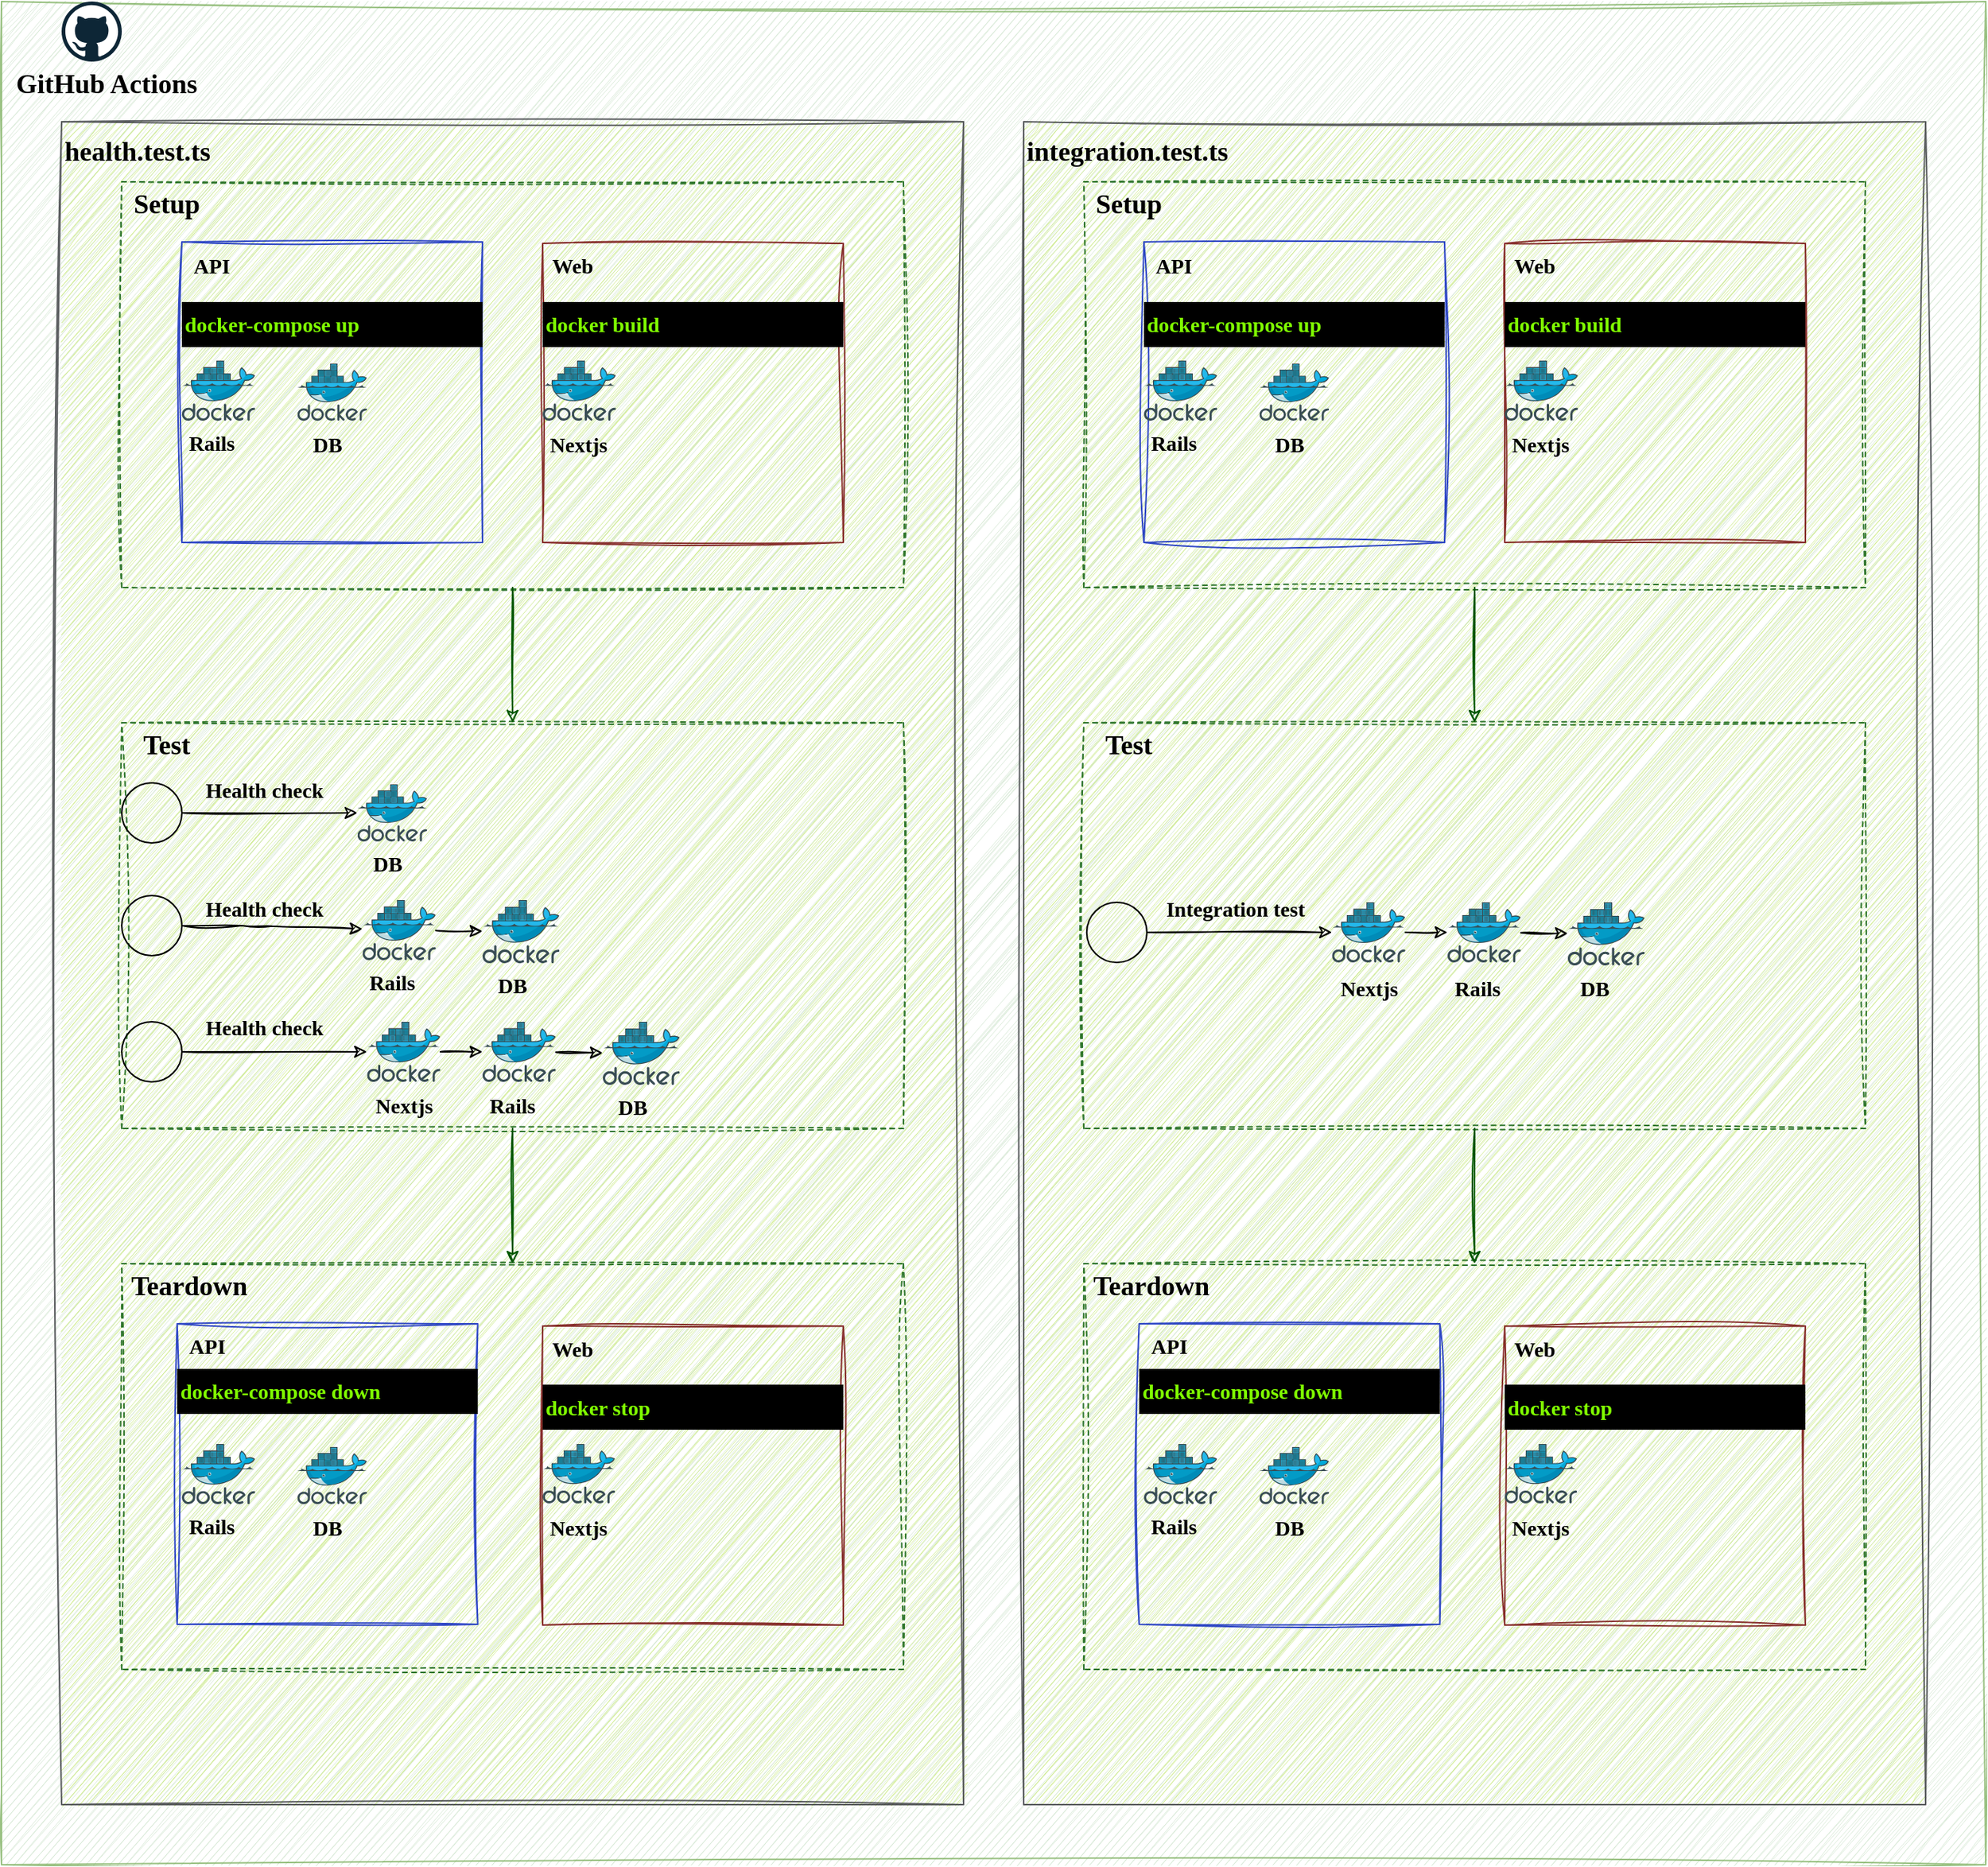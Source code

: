 <mxfile>
    <diagram id="nxPK6Sd4RCE4h7ObpKHq" name="ページ2">
        <mxGraphModel dx="1624" dy="2618" grid="1" gridSize="10" guides="1" tooltips="1" connect="1" arrows="1" fold="1" page="1" pageScale="1" pageWidth="827" pageHeight="1169" background="#FFFFFF" math="0" shadow="0">
            <root>
                <mxCell id="0"/>
                <mxCell id="1" parent="0"/>
                <mxCell id="nChYv72s97B2PrwugXD6-2" value="" style="rounded=0;whiteSpace=wrap;html=1;fillColor=#d5e8d4;strokeColor=#82b366;labelBackgroundColor=none;fillStyle=hachure;shadow=0;glass=0;opacity=80;sketch=1;curveFitting=1;jiggle=2;" vertex="1" parent="1">
                    <mxGeometry x="40" y="40" width="1320" height="1240" as="geometry"/>
                </mxCell>
                <mxCell id="nChYv72s97B2PrwugXD6-3" value="" style="dashed=0;outlineConnect=0;html=1;align=center;labelPosition=center;verticalLabelPosition=bottom;verticalAlign=top;shape=mxgraph.weblogos.github;rounded=0;shadow=0;glass=0;labelBackgroundColor=none;fillStyle=solid;fillColor=#EAFFE9;gradientColor=none;" vertex="1" parent="1">
                    <mxGeometry x="80" y="40" width="40" height="40" as="geometry"/>
                </mxCell>
                <mxCell id="nChYv72s97B2PrwugXD6-4" value="" style="rounded=0;whiteSpace=wrap;html=1;shadow=0;glass=0;labelBackgroundColor=none;fillStyle=auto;fillColor=#cdeb8b;strokeColor=#36393d;opacity=80;sketch=1;curveFitting=1;jiggle=2;" vertex="1" parent="1">
                    <mxGeometry x="80" y="120" width="600" height="1120" as="geometry"/>
                </mxCell>
                <mxCell id="nChYv72s97B2PrwugXD6-7" value="&lt;h2&gt;&lt;font face=&quot;Comic Sans MS&quot;&gt;&lt;span style=&quot;font-size: 18px;&quot;&gt;&lt;b&gt;health.&lt;/b&gt;&lt;/span&gt;&lt;/font&gt;&lt;b style=&quot;background-color: initial;&quot;&gt;&lt;font face=&quot;Comic Sans MS&quot;&gt;test.ts&lt;/font&gt;&lt;/b&gt;&lt;/h2&gt;" style="text;html=1;strokeColor=none;fillColor=none;align=left;verticalAlign=middle;whiteSpace=wrap;rounded=0;shadow=0;glass=0;labelBackgroundColor=none;fillStyle=solid;opacity=50;" vertex="1" parent="1">
                    <mxGeometry x="80" y="120" width="140" height="40" as="geometry"/>
                </mxCell>
                <mxCell id="obDIZgtRi3UTKfb0WBq1-3" value="&lt;h2&gt;&lt;b&gt;&lt;font face=&quot;Comic Sans MS&quot;&gt;GitHub Actions&lt;/font&gt;&lt;/b&gt;&lt;/h2&gt;" style="text;html=1;strokeColor=none;fillColor=none;align=center;verticalAlign=middle;whiteSpace=wrap;rounded=0;shadow=0;glass=0;labelBackgroundColor=none;fillStyle=solid;opacity=50;" vertex="1" parent="1">
                    <mxGeometry x="40" y="80" width="140" height="30" as="geometry"/>
                </mxCell>
                <mxCell id="obDIZgtRi3UTKfb0WBq1-63" style="edgeStyle=none;sketch=1;html=1;entryX=0.5;entryY=0;entryDx=0;entryDy=0;fontFamily=Comic Sans MS;fontColor=none;fillColor=#008a00;strokeColor=#005700;" edge="1" parent="1" source="obDIZgtRi3UTKfb0WBq1-20" target="obDIZgtRi3UTKfb0WBq1-35">
                    <mxGeometry relative="1" as="geometry"/>
                </mxCell>
                <mxCell id="obDIZgtRi3UTKfb0WBq1-20" value="" style="rounded=0;whiteSpace=wrap;html=1;shadow=0;glass=0;labelBackgroundColor=none;fillStyle=cross-hatch;fillColor=none;strokeColor=#005700;opacity=80;sketch=1;curveFitting=1;jiggle=2;dashed=1;fontColor=#ffffff;" vertex="1" parent="1">
                    <mxGeometry x="120" y="160" width="520" height="270" as="geometry"/>
                </mxCell>
                <mxCell id="obDIZgtRi3UTKfb0WBq1-5" value="" style="rounded=0;whiteSpace=wrap;html=1;shadow=0;glass=0;labelBackgroundColor=none;fillStyle=cross-hatch;fillColor=none;strokeColor=#001DBC;opacity=80;sketch=1;curveFitting=1;jiggle=2;fontColor=#ffffff;" vertex="1" parent="1">
                    <mxGeometry x="160" y="200" width="200" height="200" as="geometry"/>
                </mxCell>
                <mxCell id="obDIZgtRi3UTKfb0WBq1-4" value="" style="sketch=0;aspect=fixed;html=1;points=[];align=center;image;fontSize=12;image=img/lib/mscae/Docker.svg;fillStyle=auto;fillColor=default;" vertex="1" parent="1">
                    <mxGeometry x="160" y="279" width="48.78" height="40" as="geometry"/>
                </mxCell>
                <mxCell id="obDIZgtRi3UTKfb0WBq1-7" value="&lt;h3&gt;&lt;font face=&quot;Comic Sans MS&quot;&gt;API&lt;/font&gt;&lt;/h3&gt;" style="text;html=1;strokeColor=none;fillColor=none;align=center;verticalAlign=middle;whiteSpace=wrap;rounded=0;shadow=0;glass=0;labelBackgroundColor=none;fillStyle=solid;opacity=50;" vertex="1" parent="1">
                    <mxGeometry x="160" y="201" width="40" height="30" as="geometry"/>
                </mxCell>
                <mxCell id="obDIZgtRi3UTKfb0WBq1-8" value="" style="rounded=0;whiteSpace=wrap;html=1;shadow=0;glass=0;labelBackgroundColor=none;fillStyle=cross-hatch;fillColor=none;strokeColor=#6F0000;opacity=80;sketch=1;curveFitting=1;jiggle=2;fontColor=#ffffff;" vertex="1" parent="1">
                    <mxGeometry x="400" y="201" width="200" height="199" as="geometry"/>
                </mxCell>
                <mxCell id="obDIZgtRi3UTKfb0WBq1-9" value="&lt;h3&gt;&lt;font face=&quot;Comic Sans MS&quot;&gt;Web&lt;/font&gt;&lt;/h3&gt;" style="text;html=1;strokeColor=none;fillColor=none;align=center;verticalAlign=middle;whiteSpace=wrap;rounded=0;shadow=0;glass=0;labelBackgroundColor=none;fillStyle=solid;opacity=50;" vertex="1" parent="1">
                    <mxGeometry x="400" y="201" width="40" height="30" as="geometry"/>
                </mxCell>
                <mxCell id="obDIZgtRi3UTKfb0WBq1-14" value="" style="sketch=0;aspect=fixed;html=1;points=[];align=center;image;fontSize=12;image=img/lib/mscae/Docker.svg;fillStyle=auto;fillColor=default;" vertex="1" parent="1">
                    <mxGeometry x="236.83" y="281" width="46.34" height="38" as="geometry"/>
                </mxCell>
                <mxCell id="obDIZgtRi3UTKfb0WBq1-15" value="" style="sketch=0;aspect=fixed;html=1;points=[];align=center;image;fontSize=12;image=img/lib/mscae/Docker.svg;fillStyle=auto;fillColor=default;" vertex="1" parent="1">
                    <mxGeometry x="400" y="279" width="48.78" height="40" as="geometry"/>
                </mxCell>
                <mxCell id="obDIZgtRi3UTKfb0WBq1-16" value="&lt;h3&gt;&lt;font face=&quot;Comic Sans MS&quot;&gt;Rails&lt;/font&gt;&lt;/h3&gt;" style="text;html=1;strokeColor=none;fillColor=none;align=center;verticalAlign=middle;whiteSpace=wrap;rounded=0;shadow=0;glass=0;labelBackgroundColor=none;fillStyle=solid;opacity=50;" vertex="1" parent="1">
                    <mxGeometry x="160" y="319" width="40" height="30" as="geometry"/>
                </mxCell>
                <mxCell id="obDIZgtRi3UTKfb0WBq1-17" value="&lt;h3&gt;&lt;font face=&quot;Comic Sans MS&quot;&gt;DB&lt;/font&gt;&lt;/h3&gt;" style="text;html=1;strokeColor=none;fillColor=none;align=center;verticalAlign=middle;whiteSpace=wrap;rounded=0;shadow=0;glass=0;labelBackgroundColor=none;fillStyle=solid;opacity=50;" vertex="1" parent="1">
                    <mxGeometry x="236.83" y="320" width="40" height="30" as="geometry"/>
                </mxCell>
                <mxCell id="obDIZgtRi3UTKfb0WBq1-18" value="&lt;h3&gt;&lt;font face=&quot;Comic Sans MS&quot;&gt;Nextjs&lt;/font&gt;&lt;/h3&gt;" style="text;html=1;strokeColor=none;fillColor=none;align=center;verticalAlign=middle;whiteSpace=wrap;rounded=0;shadow=0;glass=0;labelBackgroundColor=none;fillStyle=solid;opacity=50;" vertex="1" parent="1">
                    <mxGeometry x="404.39" y="320" width="40" height="30" as="geometry"/>
                </mxCell>
                <mxCell id="obDIZgtRi3UTKfb0WBq1-21" value="&lt;h2&gt;&lt;b&gt;&lt;font face=&quot;Comic Sans MS&quot;&gt;Setup&lt;/font&gt;&lt;/b&gt;&lt;/h2&gt;" style="text;html=1;strokeColor=none;fillColor=none;align=center;verticalAlign=middle;whiteSpace=wrap;rounded=0;shadow=0;glass=0;labelBackgroundColor=none;fillStyle=solid;opacity=50;" vertex="1" parent="1">
                    <mxGeometry x="120" y="160" width="60" height="30" as="geometry"/>
                </mxCell>
                <mxCell id="obDIZgtRi3UTKfb0WBq1-28" value="&lt;h3&gt;&lt;font face=&quot;Comic Sans MS&quot;&gt;docker-compose up&lt;/font&gt;&lt;/h3&gt;" style="text;html=1;align=left;verticalAlign=middle;whiteSpace=wrap;rounded=0;shadow=0;glass=0;labelBackgroundColor=none;fillStyle=solid;fillColor=#000000;strokeColor=none;fontColor=#80FF00;" vertex="1" parent="1">
                    <mxGeometry x="160" y="240" width="200" height="30" as="geometry"/>
                </mxCell>
                <mxCell id="obDIZgtRi3UTKfb0WBq1-33" value="&lt;h3&gt;&lt;font face=&quot;Comic Sans MS&quot;&gt;docker build&lt;/font&gt;&lt;/h3&gt;" style="text;html=1;align=left;verticalAlign=middle;whiteSpace=wrap;rounded=0;shadow=0;glass=0;labelBackgroundColor=none;fillStyle=solid;fillColor=#000000;strokeColor=none;fontColor=#80FF00;" vertex="1" parent="1">
                    <mxGeometry x="400" y="240" width="200" height="30" as="geometry"/>
                </mxCell>
                <mxCell id="obDIZgtRi3UTKfb0WBq1-35" value="" style="rounded=0;whiteSpace=wrap;html=1;shadow=0;glass=0;labelBackgroundColor=none;fillStyle=cross-hatch;fillColor=none;strokeColor=#005700;opacity=80;sketch=1;curveFitting=1;jiggle=2;dashed=1;fontColor=#ffffff;" vertex="1" parent="1">
                    <mxGeometry x="120" y="520" width="520" height="270" as="geometry"/>
                </mxCell>
                <mxCell id="obDIZgtRi3UTKfb0WBq1-36" value="&lt;h2&gt;&lt;b&gt;&lt;font face=&quot;Comic Sans MS&quot;&gt;Test&lt;/font&gt;&lt;/b&gt;&lt;/h2&gt;" style="text;html=1;strokeColor=none;fillColor=none;align=center;verticalAlign=middle;whiteSpace=wrap;rounded=0;shadow=0;glass=0;labelBackgroundColor=none;fillStyle=solid;opacity=50;" vertex="1" parent="1">
                    <mxGeometry x="120" y="520" width="60" height="30" as="geometry"/>
                </mxCell>
                <mxCell id="obDIZgtRi3UTKfb0WBq1-37" value="" style="sketch=0;aspect=fixed;html=1;points=[];align=center;image;fontSize=12;image=img/lib/mscae/Docker.svg;fillStyle=auto;fillColor=default;" vertex="1" parent="1">
                    <mxGeometry x="276.83" y="561" width="46.34" height="38" as="geometry"/>
                </mxCell>
                <mxCell id="obDIZgtRi3UTKfb0WBq1-38" value="&lt;h3&gt;&lt;font face=&quot;Comic Sans MS&quot;&gt;DB&lt;/font&gt;&lt;/h3&gt;" style="text;html=1;strokeColor=none;fillColor=none;align=center;verticalAlign=middle;whiteSpace=wrap;rounded=0;shadow=0;glass=0;labelBackgroundColor=none;fillStyle=solid;opacity=50;" vertex="1" parent="1">
                    <mxGeometry x="276.83" y="599" width="40" height="30" as="geometry"/>
                </mxCell>
                <mxCell id="obDIZgtRi3UTKfb0WBq1-41" style="edgeStyle=none;sketch=1;html=1;fontColor=none;" edge="1" parent="1" source="obDIZgtRi3UTKfb0WBq1-40" target="obDIZgtRi3UTKfb0WBq1-37">
                    <mxGeometry relative="1" as="geometry"/>
                </mxCell>
                <mxCell id="obDIZgtRi3UTKfb0WBq1-42" value="&lt;h3&gt;&lt;br&gt;&lt;/h3&gt;" style="edgeLabel;html=1;align=center;verticalAlign=bottom;resizable=0;points=[];fontColor=none;labelBackgroundColor=none;" vertex="1" connectable="0" parent="obDIZgtRi3UTKfb0WBq1-41">
                    <mxGeometry x="-0.276" y="-1" relative="1" as="geometry">
                        <mxPoint x="8" y="9" as="offset"/>
                    </mxGeometry>
                </mxCell>
                <mxCell id="obDIZgtRi3UTKfb0WBq1-40" value="" style="ellipse;whiteSpace=wrap;html=1;aspect=fixed;sketch=0;fillStyle=cross-hatch;strokeColor=default;fontColor=none;fillColor=none;" vertex="1" parent="1">
                    <mxGeometry x="120" y="560" width="40" height="40" as="geometry"/>
                </mxCell>
                <mxCell id="obDIZgtRi3UTKfb0WBq1-43" value="&lt;h3&gt;&lt;font face=&quot;Comic Sans MS&quot;&gt;&lt;span style=&quot;font-size: 14.04px;&quot;&gt;Health check&lt;/span&gt;&lt;/font&gt;&lt;br&gt;&lt;/h3&gt;" style="text;html=1;strokeColor=none;fillColor=none;align=center;verticalAlign=middle;whiteSpace=wrap;rounded=0;shadow=0;glass=0;labelBackgroundColor=none;fillStyle=solid;opacity=50;" vertex="1" parent="1">
                    <mxGeometry x="160" y="550" width="110" height="30" as="geometry"/>
                </mxCell>
                <mxCell id="obDIZgtRi3UTKfb0WBq1-50" style="edgeStyle=none;sketch=1;html=1;fontFamily=Comic Sans MS;fontColor=none;" edge="1" parent="1" source="obDIZgtRi3UTKfb0WBq1-44" target="obDIZgtRi3UTKfb0WBq1-45">
                    <mxGeometry relative="1" as="geometry">
                        <Array as="points">
                            <mxPoint x="210" y="655"/>
                        </Array>
                    </mxGeometry>
                </mxCell>
                <mxCell id="obDIZgtRi3UTKfb0WBq1-44" value="" style="ellipse;whiteSpace=wrap;html=1;aspect=fixed;sketch=0;fillStyle=cross-hatch;strokeColor=default;fontColor=none;fillColor=none;" vertex="1" parent="1">
                    <mxGeometry x="120" y="635" width="40" height="40" as="geometry"/>
                </mxCell>
                <mxCell id="obDIZgtRi3UTKfb0WBq1-51" style="edgeStyle=none;sketch=1;html=1;fontFamily=Comic Sans MS;fontColor=none;" edge="1" parent="1" source="obDIZgtRi3UTKfb0WBq1-45" target="obDIZgtRi3UTKfb0WBq1-47">
                    <mxGeometry relative="1" as="geometry"/>
                </mxCell>
                <mxCell id="obDIZgtRi3UTKfb0WBq1-45" value="" style="sketch=0;aspect=fixed;html=1;points=[];align=center;image;fontSize=12;image=img/lib/mscae/Docker.svg;fillStyle=auto;fillColor=default;" vertex="1" parent="1">
                    <mxGeometry x="280.17" y="638" width="48.78" height="40" as="geometry"/>
                </mxCell>
                <mxCell id="obDIZgtRi3UTKfb0WBq1-46" value="&lt;h3&gt;&lt;font face=&quot;Comic Sans MS&quot;&gt;Rails&lt;/font&gt;&lt;/h3&gt;" style="text;html=1;strokeColor=none;fillColor=none;align=center;verticalAlign=middle;whiteSpace=wrap;rounded=0;shadow=0;glass=0;labelBackgroundColor=none;fillStyle=solid;opacity=50;" vertex="1" parent="1">
                    <mxGeometry x="280.17" y="678" width="40" height="30" as="geometry"/>
                </mxCell>
                <mxCell id="obDIZgtRi3UTKfb0WBq1-47" value="" style="sketch=0;aspect=fixed;html=1;points=[];align=center;image;fontSize=12;image=img/lib/mscae/Docker.svg;fillStyle=auto;fillColor=default;" vertex="1" parent="1">
                    <mxGeometry x="360" y="638" width="51.22" height="42" as="geometry"/>
                </mxCell>
                <mxCell id="obDIZgtRi3UTKfb0WBq1-48" value="&lt;h3&gt;&lt;font face=&quot;Comic Sans MS&quot;&gt;DB&lt;/font&gt;&lt;/h3&gt;" style="text;html=1;strokeColor=none;fillColor=none;align=center;verticalAlign=middle;whiteSpace=wrap;rounded=0;shadow=0;glass=0;labelBackgroundColor=none;fillStyle=solid;opacity=50;" vertex="1" parent="1">
                    <mxGeometry x="360" y="680" width="40" height="30" as="geometry"/>
                </mxCell>
                <mxCell id="obDIZgtRi3UTKfb0WBq1-49" value="&lt;h3&gt;&lt;font face=&quot;Comic Sans MS&quot;&gt;&lt;span style=&quot;font-size: 14.04px;&quot;&gt;Health check&lt;/span&gt;&lt;/font&gt;&lt;br&gt;&lt;/h3&gt;" style="text;html=1;strokeColor=none;fillColor=none;align=center;verticalAlign=middle;whiteSpace=wrap;rounded=0;shadow=0;glass=0;labelBackgroundColor=none;fillStyle=solid;opacity=50;" vertex="1" parent="1">
                    <mxGeometry x="160" y="629" width="110" height="30" as="geometry"/>
                </mxCell>
                <mxCell id="obDIZgtRi3UTKfb0WBq1-61" style="edgeStyle=none;sketch=1;html=1;fontFamily=Comic Sans MS;fontColor=none;" edge="1" parent="1" source="obDIZgtRi3UTKfb0WBq1-52" target="obDIZgtRi3UTKfb0WBq1-53">
                    <mxGeometry relative="1" as="geometry"/>
                </mxCell>
                <mxCell id="obDIZgtRi3UTKfb0WBq1-52" value="" style="ellipse;whiteSpace=wrap;html=1;aspect=fixed;sketch=0;fillStyle=cross-hatch;strokeColor=default;fontColor=none;fillColor=none;" vertex="1" parent="1">
                    <mxGeometry x="120" y="719" width="40" height="40" as="geometry"/>
                </mxCell>
                <mxCell id="obDIZgtRi3UTKfb0WBq1-57" style="edgeStyle=none;sketch=1;html=1;fontFamily=Comic Sans MS;fontColor=none;" edge="1" parent="1" source="obDIZgtRi3UTKfb0WBq1-53" target="obDIZgtRi3UTKfb0WBq1-55">
                    <mxGeometry relative="1" as="geometry"/>
                </mxCell>
                <mxCell id="obDIZgtRi3UTKfb0WBq1-53" value="" style="sketch=0;aspect=fixed;html=1;points=[];align=center;image;fontSize=12;image=img/lib/mscae/Docker.svg;fillStyle=auto;fillColor=default;" vertex="1" parent="1">
                    <mxGeometry x="283.17" y="719" width="48.78" height="40" as="geometry"/>
                </mxCell>
                <mxCell id="obDIZgtRi3UTKfb0WBq1-54" value="&lt;h3&gt;&lt;font face=&quot;Comic Sans MS&quot;&gt;Nextjs&lt;/font&gt;&lt;/h3&gt;" style="text;html=1;strokeColor=none;fillColor=none;align=center;verticalAlign=middle;whiteSpace=wrap;rounded=0;shadow=0;glass=0;labelBackgroundColor=none;fillStyle=solid;opacity=50;" vertex="1" parent="1">
                    <mxGeometry x="287.56" y="760" width="40" height="30" as="geometry"/>
                </mxCell>
                <mxCell id="obDIZgtRi3UTKfb0WBq1-60" style="edgeStyle=none;sketch=1;html=1;fontFamily=Comic Sans MS;fontColor=none;" edge="1" parent="1" source="obDIZgtRi3UTKfb0WBq1-55" target="obDIZgtRi3UTKfb0WBq1-58">
                    <mxGeometry relative="1" as="geometry"/>
                </mxCell>
                <mxCell id="obDIZgtRi3UTKfb0WBq1-55" value="" style="sketch=0;aspect=fixed;html=1;points=[];align=center;image;fontSize=12;image=img/lib/mscae/Docker.svg;fillStyle=auto;fillColor=default;" vertex="1" parent="1">
                    <mxGeometry x="360" y="719" width="48.78" height="40" as="geometry"/>
                </mxCell>
                <mxCell id="obDIZgtRi3UTKfb0WBq1-67" style="edgeStyle=none;sketch=1;html=1;entryX=0.5;entryY=0;entryDx=0;entryDy=0;fontFamily=Comic Sans MS;fontColor=none;fillColor=#008a00;strokeColor=#005700;" edge="1" parent="1" source="obDIZgtRi3UTKfb0WBq1-56" target="obDIZgtRi3UTKfb0WBq1-66">
                    <mxGeometry relative="1" as="geometry"/>
                </mxCell>
                <mxCell id="obDIZgtRi3UTKfb0WBq1-56" value="&lt;h3&gt;&lt;font face=&quot;Comic Sans MS&quot;&gt;Rails&lt;/font&gt;&lt;/h3&gt;" style="text;html=1;strokeColor=none;fillColor=none;align=center;verticalAlign=middle;whiteSpace=wrap;rounded=0;shadow=0;glass=0;labelBackgroundColor=none;fillStyle=solid;opacity=50;" vertex="1" parent="1">
                    <mxGeometry x="360" y="760" width="40" height="30" as="geometry"/>
                </mxCell>
                <mxCell id="obDIZgtRi3UTKfb0WBq1-58" value="" style="sketch=0;aspect=fixed;html=1;points=[];align=center;image;fontSize=12;image=img/lib/mscae/Docker.svg;fillStyle=auto;fillColor=default;" vertex="1" parent="1">
                    <mxGeometry x="440" y="719" width="51.22" height="42" as="geometry"/>
                </mxCell>
                <mxCell id="obDIZgtRi3UTKfb0WBq1-59" value="&lt;h3&gt;&lt;font face=&quot;Comic Sans MS&quot;&gt;DB&lt;/font&gt;&lt;/h3&gt;" style="text;html=1;strokeColor=none;fillColor=none;align=center;verticalAlign=middle;whiteSpace=wrap;rounded=0;shadow=0;glass=0;labelBackgroundColor=none;fillStyle=solid;opacity=50;" vertex="1" parent="1">
                    <mxGeometry x="440" y="761" width="40" height="30" as="geometry"/>
                </mxCell>
                <mxCell id="obDIZgtRi3UTKfb0WBq1-62" value="&lt;h3&gt;&lt;font face=&quot;Comic Sans MS&quot;&gt;&lt;span style=&quot;font-size: 14.04px;&quot;&gt;Health check&lt;/span&gt;&lt;/font&gt;&lt;br&gt;&lt;/h3&gt;" style="text;html=1;strokeColor=none;fillColor=none;align=center;verticalAlign=middle;whiteSpace=wrap;rounded=0;shadow=0;glass=0;labelBackgroundColor=none;fillStyle=solid;opacity=50;" vertex="1" parent="1">
                    <mxGeometry x="160" y="708" width="110" height="30" as="geometry"/>
                </mxCell>
                <mxCell id="obDIZgtRi3UTKfb0WBq1-66" value="" style="rounded=0;whiteSpace=wrap;html=1;shadow=0;glass=0;labelBackgroundColor=none;fillStyle=cross-hatch;fillColor=none;strokeColor=#005700;opacity=80;sketch=1;curveFitting=1;jiggle=2;dashed=1;fontColor=#ffffff;" vertex="1" parent="1">
                    <mxGeometry x="120" y="880" width="520" height="270" as="geometry"/>
                </mxCell>
                <mxCell id="obDIZgtRi3UTKfb0WBq1-68" value="&lt;h2&gt;&lt;b&gt;&lt;font face=&quot;Comic Sans MS&quot;&gt;Teardown&lt;/font&gt;&lt;/b&gt;&lt;/h2&gt;" style="text;html=1;strokeColor=none;fillColor=none;align=center;verticalAlign=middle;whiteSpace=wrap;rounded=0;shadow=0;glass=0;labelBackgroundColor=none;fillStyle=solid;opacity=50;" vertex="1" parent="1">
                    <mxGeometry x="120" y="880" width="90" height="30" as="geometry"/>
                </mxCell>
                <mxCell id="obDIZgtRi3UTKfb0WBq1-69" value="" style="rounded=0;whiteSpace=wrap;html=1;shadow=0;glass=0;labelBackgroundColor=none;fillStyle=cross-hatch;fillColor=none;strokeColor=#001DBC;opacity=80;sketch=1;curveFitting=1;jiggle=2;fontColor=#ffffff;" vertex="1" parent="1">
                    <mxGeometry x="156.83" y="920" width="200" height="200" as="geometry"/>
                </mxCell>
                <mxCell id="obDIZgtRi3UTKfb0WBq1-70" value="&lt;h3&gt;&lt;font face=&quot;Comic Sans MS&quot;&gt;API&lt;/font&gt;&lt;/h3&gt;" style="text;html=1;strokeColor=none;fillColor=none;align=center;verticalAlign=middle;whiteSpace=wrap;rounded=0;shadow=0;glass=0;labelBackgroundColor=none;fillStyle=solid;opacity=50;" vertex="1" parent="1">
                    <mxGeometry x="156.83" y="920" width="40" height="30" as="geometry"/>
                </mxCell>
                <mxCell id="obDIZgtRi3UTKfb0WBq1-72" value="&lt;h3&gt;&lt;font face=&quot;Comic Sans MS&quot;&gt;docker-compose down&lt;/font&gt;&lt;/h3&gt;" style="text;html=1;align=left;verticalAlign=middle;whiteSpace=wrap;rounded=0;shadow=0;glass=0;labelBackgroundColor=none;fillStyle=solid;fillColor=#000000;strokeColor=none;fontColor=#80FF00;" vertex="1" parent="1">
                    <mxGeometry x="156.83" y="950" width="200" height="30" as="geometry"/>
                </mxCell>
                <mxCell id="obDIZgtRi3UTKfb0WBq1-73" value="" style="sketch=0;aspect=fixed;html=1;points=[];align=center;image;fontSize=12;image=img/lib/mscae/Docker.svg;fillStyle=auto;fillColor=default;" vertex="1" parent="1">
                    <mxGeometry x="160" y="1000" width="48.78" height="40" as="geometry"/>
                </mxCell>
                <mxCell id="obDIZgtRi3UTKfb0WBq1-74" value="" style="sketch=0;aspect=fixed;html=1;points=[];align=center;image;fontSize=12;image=img/lib/mscae/Docker.svg;fillStyle=auto;fillColor=default;" vertex="1" parent="1">
                    <mxGeometry x="236.83" y="1002" width="46.34" height="38" as="geometry"/>
                </mxCell>
                <mxCell id="obDIZgtRi3UTKfb0WBq1-75" value="&lt;h3&gt;&lt;font face=&quot;Comic Sans MS&quot;&gt;Rails&lt;/font&gt;&lt;/h3&gt;" style="text;html=1;strokeColor=none;fillColor=none;align=center;verticalAlign=middle;whiteSpace=wrap;rounded=0;shadow=0;glass=0;labelBackgroundColor=none;fillStyle=solid;opacity=50;" vertex="1" parent="1">
                    <mxGeometry x="160" y="1040" width="40" height="30" as="geometry"/>
                </mxCell>
                <mxCell id="obDIZgtRi3UTKfb0WBq1-76" value="&lt;h3&gt;&lt;font face=&quot;Comic Sans MS&quot;&gt;DB&lt;/font&gt;&lt;/h3&gt;" style="text;html=1;strokeColor=none;fillColor=none;align=center;verticalAlign=middle;whiteSpace=wrap;rounded=0;shadow=0;glass=0;labelBackgroundColor=none;fillStyle=solid;opacity=50;" vertex="1" parent="1">
                    <mxGeometry x="236.83" y="1041" width="40" height="30" as="geometry"/>
                </mxCell>
                <mxCell id="obDIZgtRi3UTKfb0WBq1-77" value="" style="rounded=0;whiteSpace=wrap;html=1;shadow=0;glass=0;labelBackgroundColor=none;fillStyle=cross-hatch;fillColor=none;strokeColor=#6F0000;opacity=80;sketch=1;curveFitting=1;jiggle=2;fontColor=#ffffff;" vertex="1" parent="1">
                    <mxGeometry x="400" y="921.5" width="200" height="199" as="geometry"/>
                </mxCell>
                <mxCell id="obDIZgtRi3UTKfb0WBq1-78" value="&lt;h3&gt;&lt;font face=&quot;Comic Sans MS&quot;&gt;Web&lt;/font&gt;&lt;/h3&gt;" style="text;html=1;strokeColor=none;fillColor=none;align=center;verticalAlign=middle;whiteSpace=wrap;rounded=0;shadow=0;glass=0;labelBackgroundColor=none;fillStyle=solid;opacity=50;" vertex="1" parent="1">
                    <mxGeometry x="400" y="921.5" width="40" height="30" as="geometry"/>
                </mxCell>
                <mxCell id="obDIZgtRi3UTKfb0WBq1-79" value="" style="sketch=0;aspect=fixed;html=1;points=[];align=center;image;fontSize=12;image=img/lib/mscae/Docker.svg;fillStyle=auto;fillColor=default;" vertex="1" parent="1">
                    <mxGeometry x="400" y="1000" width="48.17" height="39.5" as="geometry"/>
                </mxCell>
                <mxCell id="obDIZgtRi3UTKfb0WBq1-80" value="&lt;h3&gt;&lt;font face=&quot;Comic Sans MS&quot;&gt;Nextjs&lt;/font&gt;&lt;/h3&gt;" style="text;html=1;strokeColor=none;fillColor=none;align=center;verticalAlign=middle;whiteSpace=wrap;rounded=0;shadow=0;glass=0;labelBackgroundColor=none;fillStyle=solid;opacity=50;" vertex="1" parent="1">
                    <mxGeometry x="404.39" y="1040.5" width="40" height="30" as="geometry"/>
                </mxCell>
                <mxCell id="obDIZgtRi3UTKfb0WBq1-81" value="&lt;h3&gt;&lt;font face=&quot;Comic Sans MS&quot;&gt;docker stop&lt;/font&gt;&lt;/h3&gt;" style="text;html=1;align=left;verticalAlign=middle;whiteSpace=wrap;rounded=0;shadow=0;glass=0;labelBackgroundColor=none;fillStyle=solid;fillColor=#000000;strokeColor=none;fontColor=#80FF00;" vertex="1" parent="1">
                    <mxGeometry x="400" y="960.5" width="200" height="30" as="geometry"/>
                </mxCell>
                <mxCell id="obDIZgtRi3UTKfb0WBq1-82" value="" style="rounded=0;whiteSpace=wrap;html=1;shadow=0;glass=0;labelBackgroundColor=none;fillStyle=auto;fillColor=#cdeb8b;strokeColor=#36393d;opacity=80;sketch=1;curveFitting=1;jiggle=2;" vertex="1" parent="1">
                    <mxGeometry x="720" y="120" width="600" height="1120" as="geometry"/>
                </mxCell>
                <mxCell id="obDIZgtRi3UTKfb0WBq1-83" value="&lt;h2&gt;&lt;font face=&quot;Comic Sans MS&quot;&gt;integration.test.ts&lt;/font&gt;&lt;/h2&gt;" style="text;html=1;strokeColor=none;fillColor=none;align=left;verticalAlign=middle;whiteSpace=wrap;rounded=0;shadow=0;glass=0;labelBackgroundColor=none;fillStyle=solid;opacity=50;" vertex="1" parent="1">
                    <mxGeometry x="720" y="120" width="170" height="40" as="geometry"/>
                </mxCell>
                <mxCell id="obDIZgtRi3UTKfb0WBq1-85" style="edgeStyle=none;sketch=1;html=1;entryX=0.5;entryY=0;entryDx=0;entryDy=0;fontFamily=Comic Sans MS;fontColor=none;fillColor=#008a00;strokeColor=#005700;" edge="1" parent="1" source="obDIZgtRi3UTKfb0WBq1-86" target="obDIZgtRi3UTKfb0WBq1-100">
                    <mxGeometry relative="1" as="geometry"/>
                </mxCell>
                <mxCell id="obDIZgtRi3UTKfb0WBq1-86" value="" style="rounded=0;whiteSpace=wrap;html=1;shadow=0;glass=0;labelBackgroundColor=none;fillStyle=cross-hatch;fillColor=none;strokeColor=#005700;opacity=80;sketch=1;curveFitting=1;jiggle=2;dashed=1;fontColor=#ffffff;" vertex="1" parent="1">
                    <mxGeometry x="760" y="160" width="520" height="270" as="geometry"/>
                </mxCell>
                <mxCell id="obDIZgtRi3UTKfb0WBq1-87" value="" style="rounded=0;whiteSpace=wrap;html=1;shadow=0;glass=0;labelBackgroundColor=none;fillStyle=cross-hatch;fillColor=none;strokeColor=#001DBC;opacity=80;sketch=1;curveFitting=1;jiggle=2;fontColor=#ffffff;" vertex="1" parent="1">
                    <mxGeometry x="800" y="200" width="200" height="200" as="geometry"/>
                </mxCell>
                <mxCell id="obDIZgtRi3UTKfb0WBq1-88" value="" style="sketch=0;aspect=fixed;html=1;points=[];align=center;image;fontSize=12;image=img/lib/mscae/Docker.svg;fillStyle=auto;fillColor=default;" vertex="1" parent="1">
                    <mxGeometry x="800" y="279" width="48.78" height="40" as="geometry"/>
                </mxCell>
                <mxCell id="obDIZgtRi3UTKfb0WBq1-89" value="&lt;h3&gt;&lt;font face=&quot;Comic Sans MS&quot;&gt;API&lt;/font&gt;&lt;/h3&gt;" style="text;html=1;strokeColor=none;fillColor=none;align=center;verticalAlign=middle;whiteSpace=wrap;rounded=0;shadow=0;glass=0;labelBackgroundColor=none;fillStyle=solid;opacity=50;" vertex="1" parent="1">
                    <mxGeometry x="800" y="201" width="40" height="30" as="geometry"/>
                </mxCell>
                <mxCell id="obDIZgtRi3UTKfb0WBq1-90" value="" style="rounded=0;whiteSpace=wrap;html=1;shadow=0;glass=0;labelBackgroundColor=none;fillStyle=cross-hatch;fillColor=none;strokeColor=#6F0000;opacity=80;sketch=1;curveFitting=1;jiggle=2;fontColor=#ffffff;" vertex="1" parent="1">
                    <mxGeometry x="1040" y="201" width="200" height="199" as="geometry"/>
                </mxCell>
                <mxCell id="obDIZgtRi3UTKfb0WBq1-91" value="&lt;h3&gt;&lt;font face=&quot;Comic Sans MS&quot;&gt;Web&lt;/font&gt;&lt;/h3&gt;" style="text;html=1;strokeColor=none;fillColor=none;align=center;verticalAlign=middle;whiteSpace=wrap;rounded=0;shadow=0;glass=0;labelBackgroundColor=none;fillStyle=solid;opacity=50;" vertex="1" parent="1">
                    <mxGeometry x="1040" y="201" width="40" height="30" as="geometry"/>
                </mxCell>
                <mxCell id="obDIZgtRi3UTKfb0WBq1-92" value="" style="sketch=0;aspect=fixed;html=1;points=[];align=center;image;fontSize=12;image=img/lib/mscae/Docker.svg;fillStyle=auto;fillColor=default;" vertex="1" parent="1">
                    <mxGeometry x="876.83" y="281" width="46.34" height="38" as="geometry"/>
                </mxCell>
                <mxCell id="obDIZgtRi3UTKfb0WBq1-93" value="" style="sketch=0;aspect=fixed;html=1;points=[];align=center;image;fontSize=12;image=img/lib/mscae/Docker.svg;fillStyle=auto;fillColor=default;" vertex="1" parent="1">
                    <mxGeometry x="1040" y="279" width="48.78" height="40" as="geometry"/>
                </mxCell>
                <mxCell id="obDIZgtRi3UTKfb0WBq1-94" value="&lt;h3&gt;&lt;font face=&quot;Comic Sans MS&quot;&gt;Rails&lt;/font&gt;&lt;/h3&gt;" style="text;html=1;strokeColor=none;fillColor=none;align=center;verticalAlign=middle;whiteSpace=wrap;rounded=0;shadow=0;glass=0;labelBackgroundColor=none;fillStyle=solid;opacity=50;" vertex="1" parent="1">
                    <mxGeometry x="800" y="319" width="40" height="30" as="geometry"/>
                </mxCell>
                <mxCell id="obDIZgtRi3UTKfb0WBq1-95" value="&lt;h3&gt;&lt;font face=&quot;Comic Sans MS&quot;&gt;DB&lt;/font&gt;&lt;/h3&gt;" style="text;html=1;strokeColor=none;fillColor=none;align=center;verticalAlign=middle;whiteSpace=wrap;rounded=0;shadow=0;glass=0;labelBackgroundColor=none;fillStyle=solid;opacity=50;" vertex="1" parent="1">
                    <mxGeometry x="876.83" y="320" width="40" height="30" as="geometry"/>
                </mxCell>
                <mxCell id="obDIZgtRi3UTKfb0WBq1-96" value="&lt;h3&gt;&lt;font face=&quot;Comic Sans MS&quot;&gt;Nextjs&lt;/font&gt;&lt;/h3&gt;" style="text;html=1;strokeColor=none;fillColor=none;align=center;verticalAlign=middle;whiteSpace=wrap;rounded=0;shadow=0;glass=0;labelBackgroundColor=none;fillStyle=solid;opacity=50;" vertex="1" parent="1">
                    <mxGeometry x="1044.39" y="320" width="40" height="30" as="geometry"/>
                </mxCell>
                <mxCell id="obDIZgtRi3UTKfb0WBq1-97" value="&lt;h2&gt;&lt;b&gt;&lt;font face=&quot;Comic Sans MS&quot;&gt;Setup&lt;/font&gt;&lt;/b&gt;&lt;/h2&gt;" style="text;html=1;strokeColor=none;fillColor=none;align=center;verticalAlign=middle;whiteSpace=wrap;rounded=0;shadow=0;glass=0;labelBackgroundColor=none;fillStyle=solid;opacity=50;" vertex="1" parent="1">
                    <mxGeometry x="760" y="160" width="60" height="30" as="geometry"/>
                </mxCell>
                <mxCell id="obDIZgtRi3UTKfb0WBq1-98" value="&lt;h3&gt;&lt;font face=&quot;Comic Sans MS&quot;&gt;docker-compose up&lt;/font&gt;&lt;/h3&gt;" style="text;html=1;align=left;verticalAlign=middle;whiteSpace=wrap;rounded=0;shadow=0;glass=0;labelBackgroundColor=none;fillStyle=solid;fillColor=#000000;strokeColor=none;fontColor=#80FF00;" vertex="1" parent="1">
                    <mxGeometry x="800" y="240" width="200" height="30" as="geometry"/>
                </mxCell>
                <mxCell id="obDIZgtRi3UTKfb0WBq1-99" value="&lt;h3&gt;&lt;font face=&quot;Comic Sans MS&quot;&gt;docker build&lt;/font&gt;&lt;/h3&gt;" style="text;html=1;align=left;verticalAlign=middle;whiteSpace=wrap;rounded=0;shadow=0;glass=0;labelBackgroundColor=none;fillStyle=solid;fillColor=#000000;strokeColor=none;fontColor=#80FF00;" vertex="1" parent="1">
                    <mxGeometry x="1040" y="240" width="200" height="30" as="geometry"/>
                </mxCell>
                <mxCell id="obDIZgtRi3UTKfb0WBq1-100" value="" style="rounded=0;whiteSpace=wrap;html=1;shadow=0;glass=0;labelBackgroundColor=none;fillStyle=cross-hatch;fillColor=none;strokeColor=#005700;opacity=80;sketch=1;curveFitting=1;jiggle=2;dashed=1;fontColor=#ffffff;" vertex="1" parent="1">
                    <mxGeometry x="760" y="520" width="520" height="270" as="geometry"/>
                </mxCell>
                <mxCell id="obDIZgtRi3UTKfb0WBq1-101" value="&lt;h2&gt;&lt;b&gt;&lt;font face=&quot;Comic Sans MS&quot;&gt;Test&lt;/font&gt;&lt;/b&gt;&lt;/h2&gt;" style="text;html=1;strokeColor=none;fillColor=none;align=center;verticalAlign=middle;whiteSpace=wrap;rounded=0;shadow=0;glass=0;labelBackgroundColor=none;fillStyle=solid;opacity=50;" vertex="1" parent="1">
                    <mxGeometry x="760" y="520" width="60" height="30" as="geometry"/>
                </mxCell>
                <mxCell id="obDIZgtRi3UTKfb0WBq1-108" style="edgeStyle=none;sketch=1;html=1;fontFamily=Comic Sans MS;fontColor=none;" edge="1" parent="1" source="obDIZgtRi3UTKfb0WBq1-109">
                    <mxGeometry relative="1" as="geometry">
                        <Array as="points">
                            <mxPoint x="850" y="655"/>
                        </Array>
                        <mxPoint x="920.17" y="657.226" as="targetPoint"/>
                    </mxGeometry>
                </mxCell>
                <mxCell id="obDIZgtRi3UTKfb0WBq1-110" style="edgeStyle=none;sketch=1;html=1;fontFamily=Comic Sans MS;fontColor=none;" edge="1" parent="1" source="obDIZgtRi3UTKfb0WBq1-111">
                    <mxGeometry relative="1" as="geometry">
                        <mxPoint x="1000" y="658.684" as="targetPoint"/>
                    </mxGeometry>
                </mxCell>
                <mxCell id="obDIZgtRi3UTKfb0WBq1-116" style="edgeStyle=none;sketch=1;html=1;fontFamily=Comic Sans MS;fontColor=none;" edge="1" parent="1" source="obDIZgtRi3UTKfb0WBq1-117" target="obDIZgtRi3UTKfb0WBq1-119">
                    <mxGeometry relative="1" as="geometry"/>
                </mxCell>
                <mxCell id="obDIZgtRi3UTKfb0WBq1-117" value="" style="ellipse;whiteSpace=wrap;html=1;aspect=fixed;sketch=0;fillStyle=cross-hatch;strokeColor=default;fontColor=none;fillColor=none;" vertex="1" parent="1">
                    <mxGeometry x="761.95" y="639.5" width="40" height="40" as="geometry"/>
                </mxCell>
                <mxCell id="obDIZgtRi3UTKfb0WBq1-118" style="edgeStyle=none;sketch=1;html=1;fontFamily=Comic Sans MS;fontColor=none;" edge="1" parent="1" source="obDIZgtRi3UTKfb0WBq1-119" target="obDIZgtRi3UTKfb0WBq1-122">
                    <mxGeometry relative="1" as="geometry"/>
                </mxCell>
                <mxCell id="obDIZgtRi3UTKfb0WBq1-119" value="" style="sketch=0;aspect=fixed;html=1;points=[];align=center;image;fontSize=12;image=img/lib/mscae/Docker.svg;fillStyle=auto;fillColor=default;" vertex="1" parent="1">
                    <mxGeometry x="925.12" y="639.5" width="48.78" height="40" as="geometry"/>
                </mxCell>
                <mxCell id="obDIZgtRi3UTKfb0WBq1-120" value="&lt;h3&gt;&lt;font face=&quot;Comic Sans MS&quot;&gt;Nextjs&lt;/font&gt;&lt;/h3&gt;" style="text;html=1;strokeColor=none;fillColor=none;align=center;verticalAlign=middle;whiteSpace=wrap;rounded=0;shadow=0;glass=0;labelBackgroundColor=none;fillStyle=solid;opacity=50;" vertex="1" parent="1">
                    <mxGeometry x="929.51" y="681.5" width="40" height="30" as="geometry"/>
                </mxCell>
                <mxCell id="obDIZgtRi3UTKfb0WBq1-121" style="edgeStyle=none;sketch=1;html=1;fontFamily=Comic Sans MS;fontColor=none;" edge="1" parent="1" source="obDIZgtRi3UTKfb0WBq1-122" target="obDIZgtRi3UTKfb0WBq1-125">
                    <mxGeometry relative="1" as="geometry"/>
                </mxCell>
                <mxCell id="obDIZgtRi3UTKfb0WBq1-122" value="" style="sketch=0;aspect=fixed;html=1;points=[];align=center;image;fontSize=12;image=img/lib/mscae/Docker.svg;fillStyle=auto;fillColor=default;" vertex="1" parent="1">
                    <mxGeometry x="1001.95" y="639.5" width="48.78" height="40" as="geometry"/>
                </mxCell>
                <mxCell id="obDIZgtRi3UTKfb0WBq1-123" style="edgeStyle=none;sketch=1;html=1;entryX=0.5;entryY=0;entryDx=0;entryDy=0;fontFamily=Comic Sans MS;fontColor=none;fillColor=#008a00;strokeColor=#005700;" edge="1" parent="1" target="obDIZgtRi3UTKfb0WBq1-128">
                    <mxGeometry relative="1" as="geometry">
                        <mxPoint x="1020" y="790" as="sourcePoint"/>
                    </mxGeometry>
                </mxCell>
                <mxCell id="obDIZgtRi3UTKfb0WBq1-124" value="&lt;h3&gt;&lt;font face=&quot;Comic Sans MS&quot;&gt;Rails&lt;/font&gt;&lt;/h3&gt;" style="text;html=1;strokeColor=none;fillColor=none;align=center;verticalAlign=middle;whiteSpace=wrap;rounded=0;shadow=0;glass=0;labelBackgroundColor=none;fillStyle=solid;opacity=50;" vertex="1" parent="1">
                    <mxGeometry x="1001.95" y="681.5" width="40" height="30" as="geometry"/>
                </mxCell>
                <mxCell id="obDIZgtRi3UTKfb0WBq1-125" value="" style="sketch=0;aspect=fixed;html=1;points=[];align=center;image;fontSize=12;image=img/lib/mscae/Docker.svg;fillStyle=auto;fillColor=default;" vertex="1" parent="1">
                    <mxGeometry x="1081.95" y="639.5" width="51.22" height="42" as="geometry"/>
                </mxCell>
                <mxCell id="obDIZgtRi3UTKfb0WBq1-126" value="&lt;h3&gt;&lt;font face=&quot;Comic Sans MS&quot;&gt;DB&lt;/font&gt;&lt;/h3&gt;" style="text;html=1;strokeColor=none;fillColor=none;align=center;verticalAlign=middle;whiteSpace=wrap;rounded=0;shadow=0;glass=0;labelBackgroundColor=none;fillStyle=solid;opacity=50;" vertex="1" parent="1">
                    <mxGeometry x="1080" y="681.5" width="40" height="30" as="geometry"/>
                </mxCell>
                <mxCell id="obDIZgtRi3UTKfb0WBq1-127" value="&lt;h3&gt;&lt;font face=&quot;Comic Sans MS&quot;&gt;&lt;span style=&quot;font-size: 14.04px;&quot;&gt;Integration test&lt;/span&gt;&lt;/font&gt;&lt;br&gt;&lt;/h3&gt;" style="text;html=1;strokeColor=none;fillColor=none;align=center;verticalAlign=middle;whiteSpace=wrap;rounded=0;shadow=0;glass=0;labelBackgroundColor=none;fillStyle=solid;opacity=50;" vertex="1" parent="1">
                    <mxGeometry x="801.95" y="628.5" width="118.05" height="30" as="geometry"/>
                </mxCell>
                <mxCell id="obDIZgtRi3UTKfb0WBq1-128" value="" style="rounded=0;whiteSpace=wrap;html=1;shadow=0;glass=0;labelBackgroundColor=none;fillStyle=cross-hatch;fillColor=none;strokeColor=#005700;opacity=80;sketch=1;curveFitting=1;jiggle=2;dashed=1;fontColor=#ffffff;" vertex="1" parent="1">
                    <mxGeometry x="760" y="880" width="520" height="270" as="geometry"/>
                </mxCell>
                <mxCell id="obDIZgtRi3UTKfb0WBq1-129" value="&lt;h2&gt;&lt;b&gt;&lt;font face=&quot;Comic Sans MS&quot;&gt;Teardown&lt;/font&gt;&lt;/b&gt;&lt;/h2&gt;" style="text;html=1;strokeColor=none;fillColor=none;align=center;verticalAlign=middle;whiteSpace=wrap;rounded=0;shadow=0;glass=0;labelBackgroundColor=none;fillStyle=solid;opacity=50;" vertex="1" parent="1">
                    <mxGeometry x="760" y="880" width="90" height="30" as="geometry"/>
                </mxCell>
                <mxCell id="obDIZgtRi3UTKfb0WBq1-130" value="" style="rounded=0;whiteSpace=wrap;html=1;shadow=0;glass=0;labelBackgroundColor=none;fillStyle=cross-hatch;fillColor=none;strokeColor=#001DBC;opacity=80;sketch=1;curveFitting=1;jiggle=2;fontColor=#ffffff;" vertex="1" parent="1">
                    <mxGeometry x="796.83" y="920" width="200" height="200" as="geometry"/>
                </mxCell>
                <mxCell id="obDIZgtRi3UTKfb0WBq1-131" value="&lt;h3&gt;&lt;font face=&quot;Comic Sans MS&quot;&gt;API&lt;/font&gt;&lt;/h3&gt;" style="text;html=1;strokeColor=none;fillColor=none;align=center;verticalAlign=middle;whiteSpace=wrap;rounded=0;shadow=0;glass=0;labelBackgroundColor=none;fillStyle=solid;opacity=50;" vertex="1" parent="1">
                    <mxGeometry x="796.83" y="920" width="40" height="30" as="geometry"/>
                </mxCell>
                <mxCell id="obDIZgtRi3UTKfb0WBq1-132" value="&lt;h3&gt;&lt;font face=&quot;Comic Sans MS&quot;&gt;docker-compose down&lt;/font&gt;&lt;/h3&gt;" style="text;html=1;align=left;verticalAlign=middle;whiteSpace=wrap;rounded=0;shadow=0;glass=0;labelBackgroundColor=none;fillStyle=solid;fillColor=#000000;strokeColor=none;fontColor=#80FF00;" vertex="1" parent="1">
                    <mxGeometry x="796.83" y="950" width="200" height="30" as="geometry"/>
                </mxCell>
                <mxCell id="obDIZgtRi3UTKfb0WBq1-133" value="" style="sketch=0;aspect=fixed;html=1;points=[];align=center;image;fontSize=12;image=img/lib/mscae/Docker.svg;fillStyle=auto;fillColor=default;" vertex="1" parent="1">
                    <mxGeometry x="800" y="1000" width="48.78" height="40" as="geometry"/>
                </mxCell>
                <mxCell id="obDIZgtRi3UTKfb0WBq1-134" value="" style="sketch=0;aspect=fixed;html=1;points=[];align=center;image;fontSize=12;image=img/lib/mscae/Docker.svg;fillStyle=auto;fillColor=default;" vertex="1" parent="1">
                    <mxGeometry x="876.83" y="1002" width="46.34" height="38" as="geometry"/>
                </mxCell>
                <mxCell id="obDIZgtRi3UTKfb0WBq1-135" value="&lt;h3&gt;&lt;font face=&quot;Comic Sans MS&quot;&gt;Rails&lt;/font&gt;&lt;/h3&gt;" style="text;html=1;strokeColor=none;fillColor=none;align=center;verticalAlign=middle;whiteSpace=wrap;rounded=0;shadow=0;glass=0;labelBackgroundColor=none;fillStyle=solid;opacity=50;" vertex="1" parent="1">
                    <mxGeometry x="800" y="1040" width="40" height="30" as="geometry"/>
                </mxCell>
                <mxCell id="obDIZgtRi3UTKfb0WBq1-136" value="&lt;h3&gt;&lt;font face=&quot;Comic Sans MS&quot;&gt;DB&lt;/font&gt;&lt;/h3&gt;" style="text;html=1;strokeColor=none;fillColor=none;align=center;verticalAlign=middle;whiteSpace=wrap;rounded=0;shadow=0;glass=0;labelBackgroundColor=none;fillStyle=solid;opacity=50;" vertex="1" parent="1">
                    <mxGeometry x="876.83" y="1041" width="40" height="30" as="geometry"/>
                </mxCell>
                <mxCell id="obDIZgtRi3UTKfb0WBq1-137" value="" style="rounded=0;whiteSpace=wrap;html=1;shadow=0;glass=0;labelBackgroundColor=none;fillStyle=cross-hatch;fillColor=none;strokeColor=#6F0000;opacity=80;sketch=1;curveFitting=1;jiggle=2;fontColor=#ffffff;" vertex="1" parent="1">
                    <mxGeometry x="1040" y="921.5" width="200" height="199" as="geometry"/>
                </mxCell>
                <mxCell id="obDIZgtRi3UTKfb0WBq1-138" value="&lt;h3&gt;&lt;font face=&quot;Comic Sans MS&quot;&gt;Web&lt;/font&gt;&lt;/h3&gt;" style="text;html=1;strokeColor=none;fillColor=none;align=center;verticalAlign=middle;whiteSpace=wrap;rounded=0;shadow=0;glass=0;labelBackgroundColor=none;fillStyle=solid;opacity=50;" vertex="1" parent="1">
                    <mxGeometry x="1040" y="921.5" width="40" height="30" as="geometry"/>
                </mxCell>
                <mxCell id="obDIZgtRi3UTKfb0WBq1-139" value="" style="sketch=0;aspect=fixed;html=1;points=[];align=center;image;fontSize=12;image=img/lib/mscae/Docker.svg;fillStyle=auto;fillColor=default;" vertex="1" parent="1">
                    <mxGeometry x="1040" y="1000" width="48.17" height="39.5" as="geometry"/>
                </mxCell>
                <mxCell id="obDIZgtRi3UTKfb0WBq1-140" value="&lt;h3&gt;&lt;font face=&quot;Comic Sans MS&quot;&gt;Nextjs&lt;/font&gt;&lt;/h3&gt;" style="text;html=1;strokeColor=none;fillColor=none;align=center;verticalAlign=middle;whiteSpace=wrap;rounded=0;shadow=0;glass=0;labelBackgroundColor=none;fillStyle=solid;opacity=50;" vertex="1" parent="1">
                    <mxGeometry x="1044.39" y="1040.5" width="40" height="30" as="geometry"/>
                </mxCell>
                <mxCell id="obDIZgtRi3UTKfb0WBq1-141" value="&lt;h3&gt;&lt;font face=&quot;Comic Sans MS&quot;&gt;docker stop&lt;/font&gt;&lt;/h3&gt;" style="text;html=1;align=left;verticalAlign=middle;whiteSpace=wrap;rounded=0;shadow=0;glass=0;labelBackgroundColor=none;fillStyle=solid;fillColor=#000000;strokeColor=none;fontColor=#80FF00;" vertex="1" parent="1">
                    <mxGeometry x="1040" y="960.5" width="200" height="30" as="geometry"/>
                </mxCell>
            </root>
        </mxGraphModel>
    </diagram>
</mxfile>